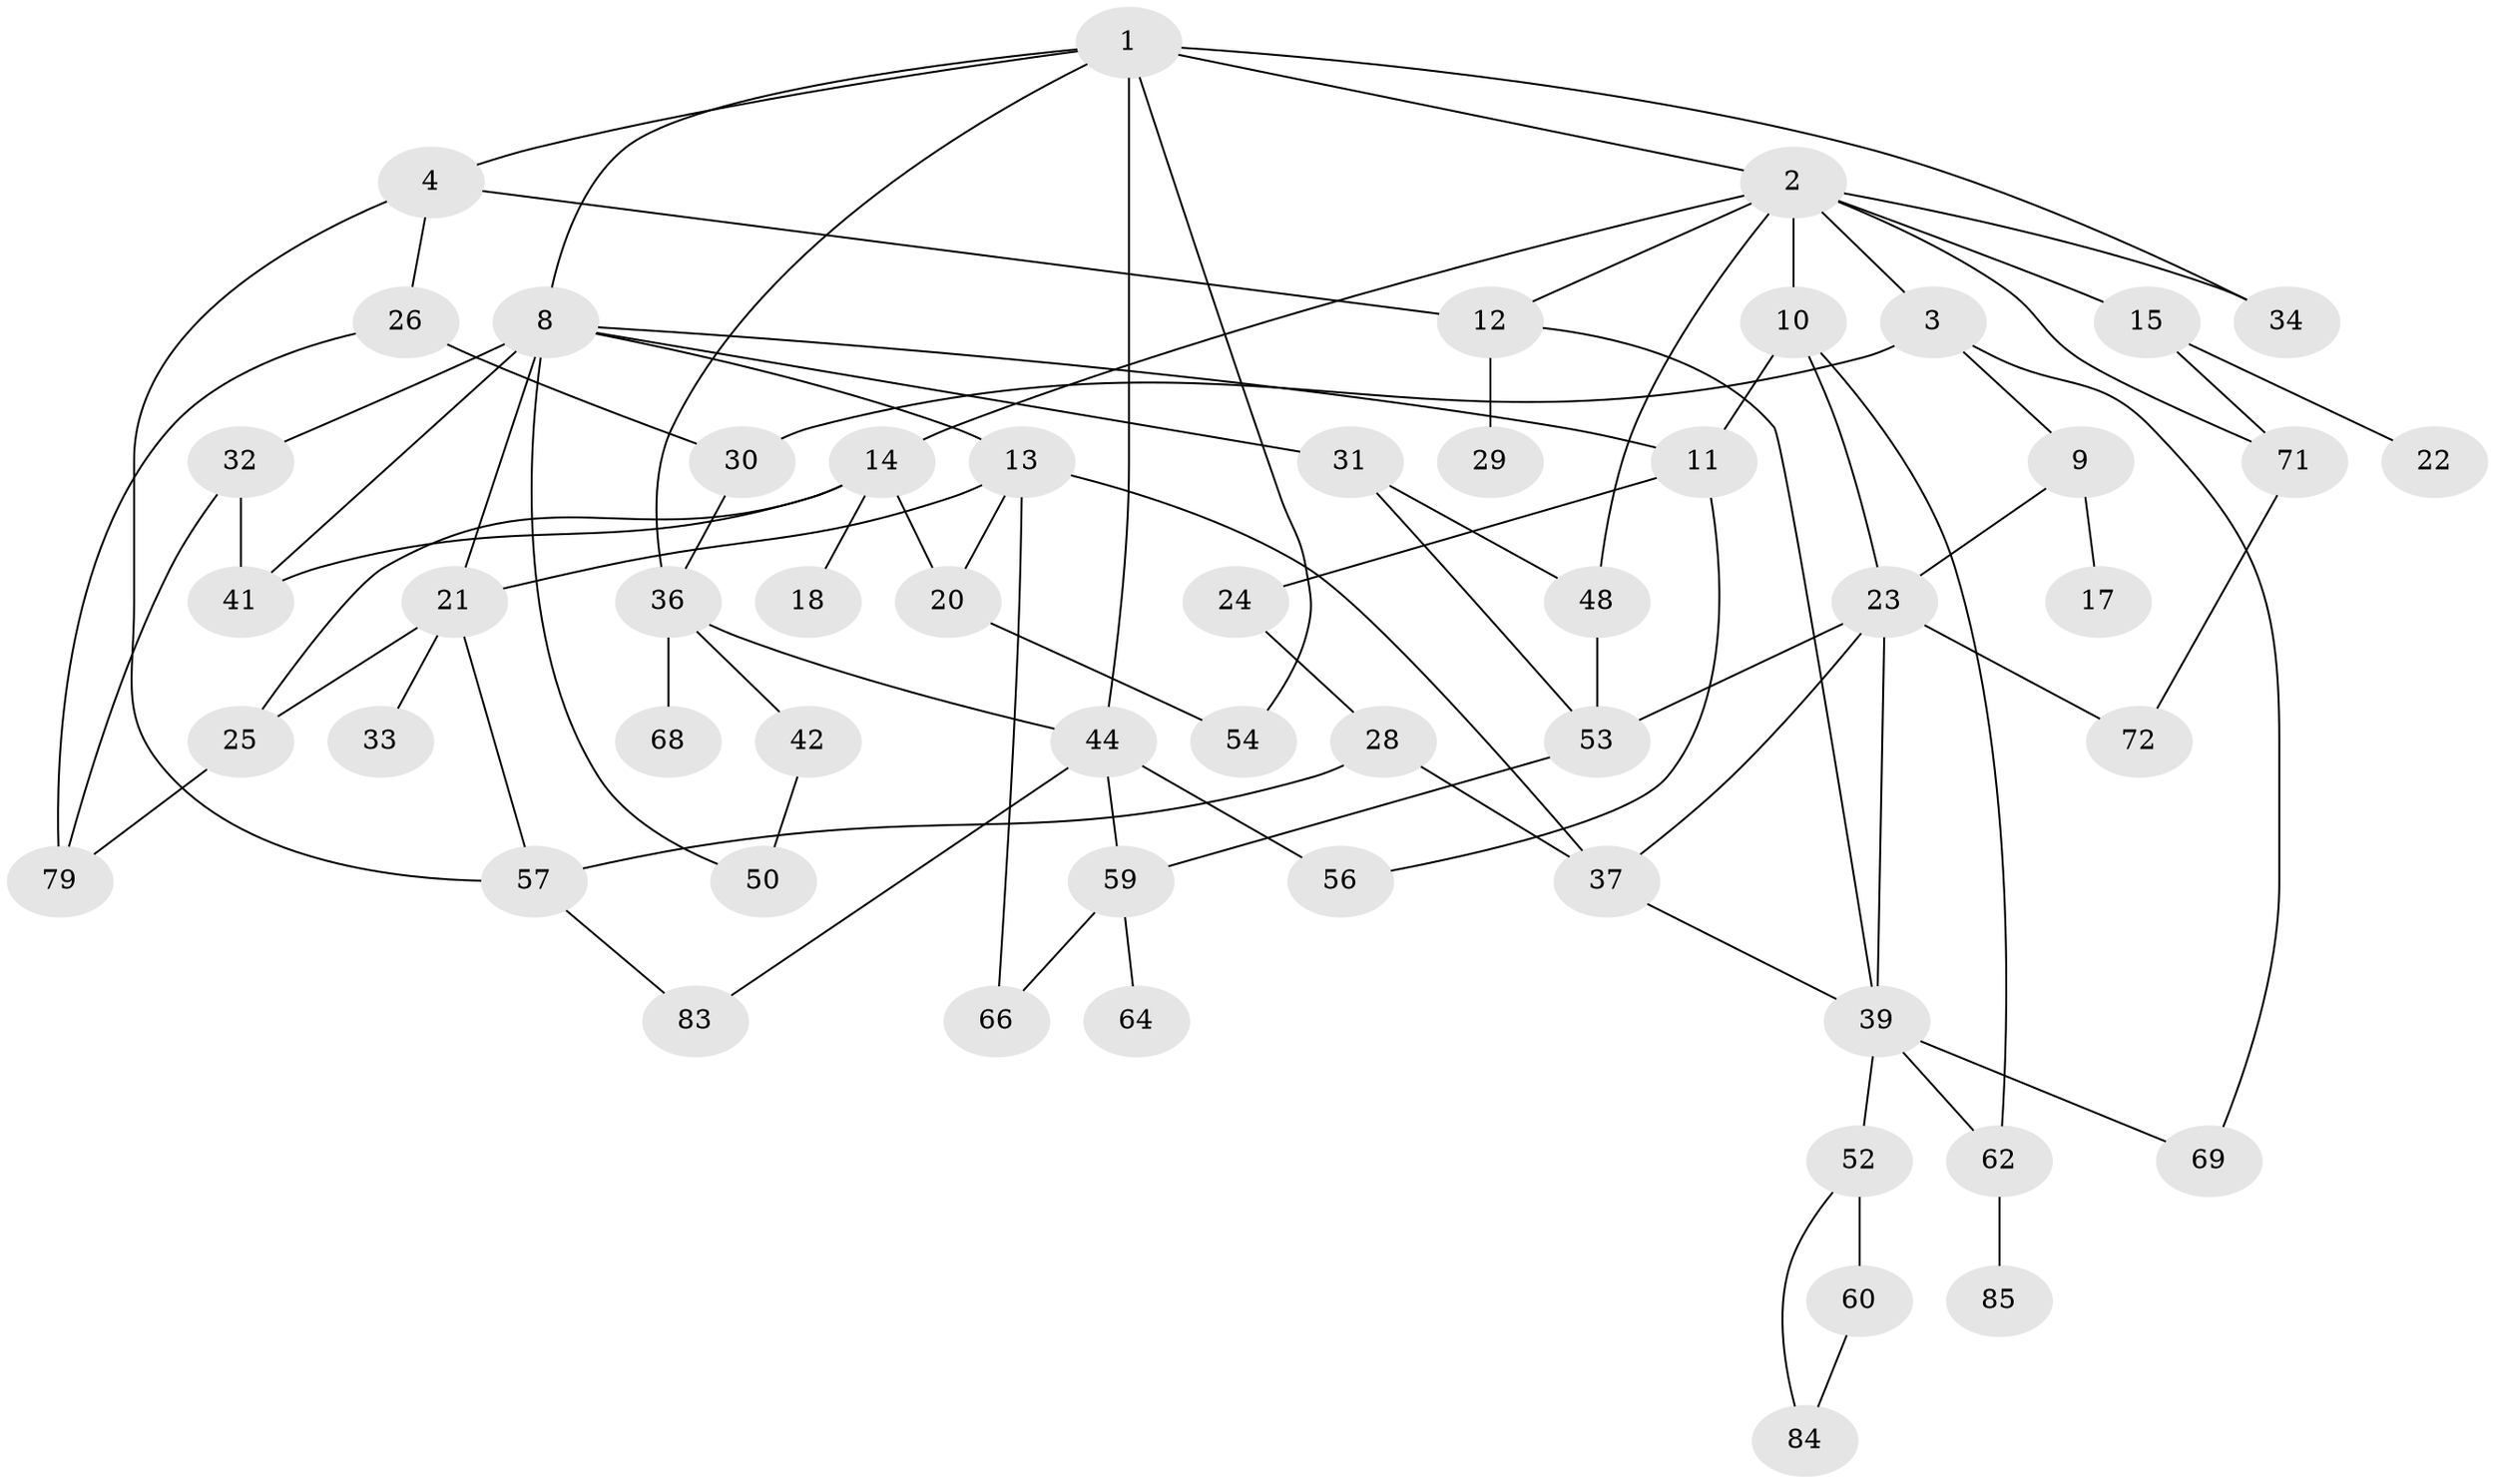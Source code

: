 // original degree distribution, {5: 0.0898876404494382, 6: 0.02247191011235955, 4: 0.10112359550561797, 3: 0.30337078651685395, 7: 0.011235955056179775, 1: 0.1348314606741573, 2: 0.33707865168539325}
// Generated by graph-tools (version 1.1) at 2025/41/03/06/25 10:41:26]
// undirected, 54 vertices, 87 edges
graph export_dot {
graph [start="1"]
  node [color=gray90,style=filled];
  1 [super="+5"];
  2 [super="+6"];
  3 [super="+63"];
  4 [super="+7"];
  8 [super="+19"];
  9 [super="+55"];
  10 [super="+51"];
  11;
  12 [super="+16"];
  13 [super="+46"];
  14 [super="+45"];
  15;
  17;
  18;
  20 [super="+43"];
  21 [super="+27"];
  22;
  23 [super="+78"];
  24;
  25;
  26 [super="+88"];
  28 [super="+40"];
  29;
  30 [super="+35"];
  31 [super="+47"];
  32;
  33 [super="+49"];
  34;
  36 [super="+38"];
  37 [super="+70"];
  39 [super="+73"];
  41 [super="+76"];
  42 [super="+89"];
  44 [super="+67"];
  48 [super="+58"];
  50;
  52 [super="+82"];
  53 [super="+75"];
  54;
  56;
  57 [super="+74"];
  59 [super="+65"];
  60 [super="+61"];
  62 [super="+77"];
  64;
  66 [super="+80"];
  68;
  69 [super="+81"];
  71 [super="+86"];
  72;
  79 [super="+87"];
  83;
  84;
  85;
  1 -- 2;
  1 -- 4;
  1 -- 36;
  1 -- 44;
  1 -- 8;
  1 -- 34;
  1 -- 54;
  2 -- 3;
  2 -- 10;
  2 -- 48;
  2 -- 34;
  2 -- 12;
  2 -- 14;
  2 -- 15;
  2 -- 71;
  3 -- 9;
  3 -- 30;
  3 -- 69;
  4 -- 12;
  4 -- 57;
  4 -- 26;
  8 -- 11;
  8 -- 13;
  8 -- 31;
  8 -- 41;
  8 -- 50;
  8 -- 32;
  8 -- 21;
  9 -- 17;
  9 -- 23 [weight=2];
  10 -- 11;
  10 -- 62;
  10 -- 23;
  11 -- 24;
  11 -- 56;
  12 -- 29;
  12 -- 39;
  13 -- 20;
  13 -- 37;
  13 -- 21 [weight=2];
  13 -- 66;
  14 -- 18;
  14 -- 25;
  14 -- 41;
  14 -- 20;
  15 -- 22;
  15 -- 71;
  20 -- 54;
  21 -- 25;
  21 -- 33;
  21 -- 57;
  23 -- 39;
  23 -- 37;
  23 -- 53;
  23 -- 72;
  24 -- 28;
  25 -- 79;
  26 -- 30;
  26 -- 79;
  28 -- 57;
  28 -- 37;
  30 -- 36;
  31 -- 53;
  31 -- 48;
  32 -- 79;
  32 -- 41;
  36 -- 68;
  36 -- 42;
  36 -- 44;
  37 -- 39;
  39 -- 52;
  39 -- 69;
  39 -- 62;
  42 -- 50;
  44 -- 59;
  44 -- 56;
  44 -- 83;
  48 -- 53;
  52 -- 60;
  52 -- 84;
  53 -- 59;
  57 -- 83;
  59 -- 64;
  59 -- 66;
  60 -- 84;
  62 -- 85;
  71 -- 72;
}
